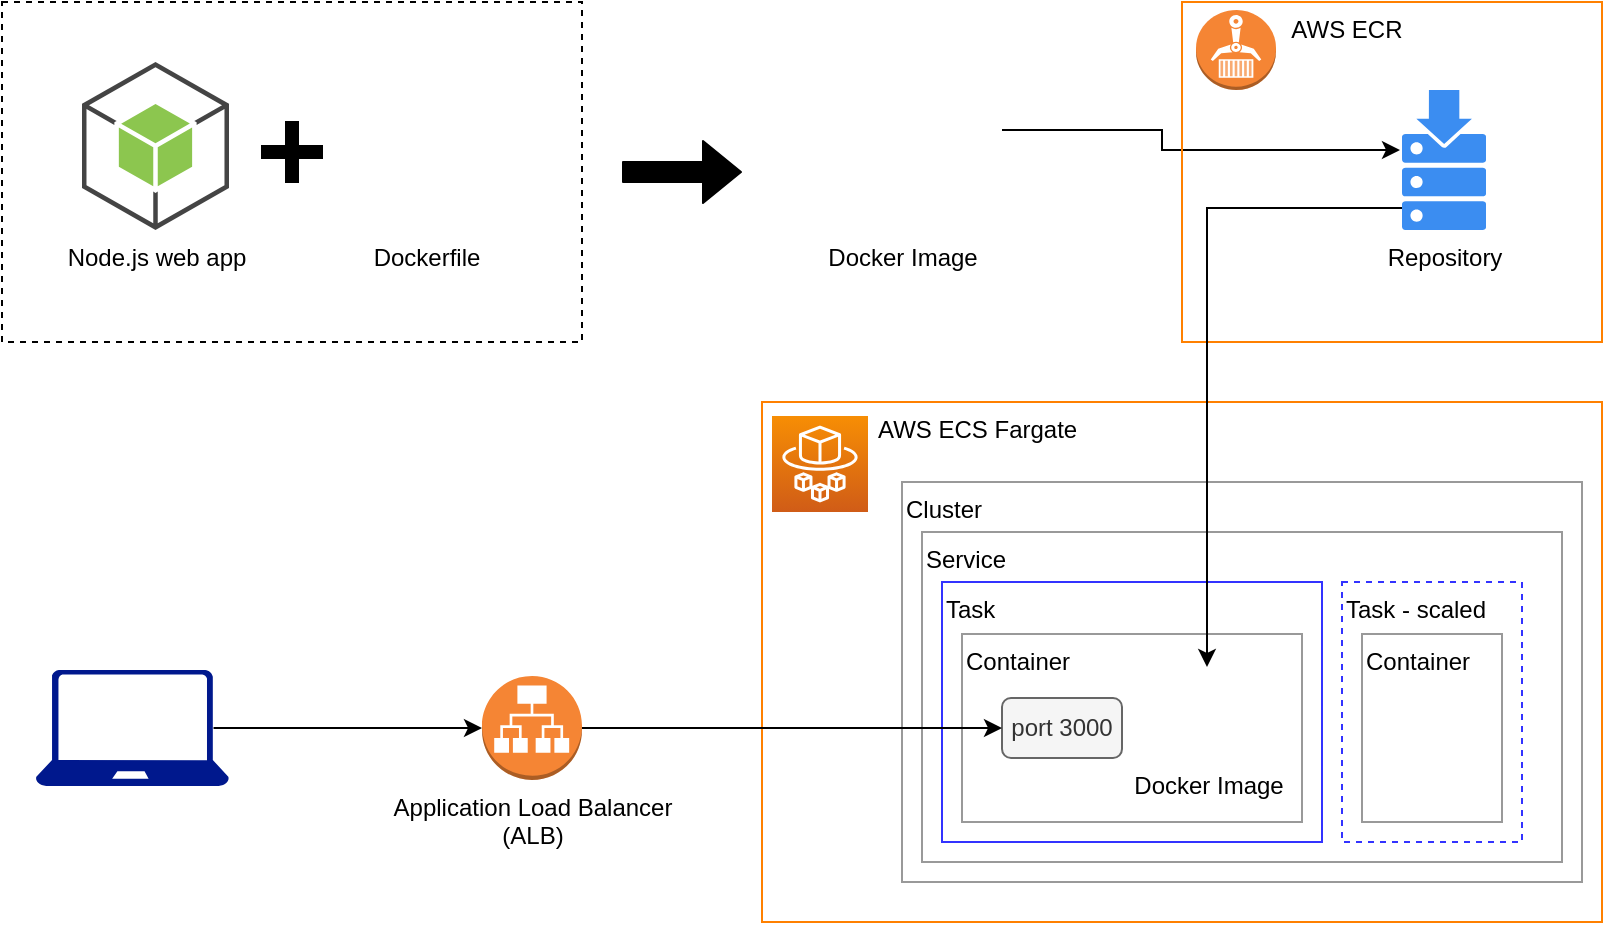 <mxfile version="13.9.7" type="device"><diagram id="8ne03jN9zUpkJIm16zFI" name="Page-2"><mxGraphModel dx="595" dy="374" grid="1" gridSize="10" guides="1" tooltips="1" connect="1" arrows="1" fold="1" page="1" pageScale="1" pageWidth="850" pageHeight="1100" math="0" shadow="0"><root><mxCell id="_oGY1lfi3AP4juyovn9u-0"/><mxCell id="_oGY1lfi3AP4juyovn9u-1" parent="_oGY1lfi3AP4juyovn9u-0"/><mxCell id="_oGY1lfi3AP4juyovn9u-7" value="" style="rounded=0;whiteSpace=wrap;html=1;fillColor=none;dashed=1;" parent="_oGY1lfi3AP4juyovn9u-1" vertex="1"><mxGeometry x="90" y="110" width="290" height="170" as="geometry"/></mxCell><mxCell id="_oGY1lfi3AP4juyovn9u-2" value="Node.js web app" style="outlineConnect=0;dashed=0;verticalLabelPosition=bottom;verticalAlign=top;align=center;html=1;shape=mxgraph.aws3.android;fillColor=#8CC64F;gradientColor=none;" parent="_oGY1lfi3AP4juyovn9u-1" vertex="1"><mxGeometry x="130" y="140" width="73.5" height="84" as="geometry"/></mxCell><mxCell id="_oGY1lfi3AP4juyovn9u-3" value="Dockerfile" style="shape=image;html=1;verticalAlign=top;verticalLabelPosition=bottom;labelBackgroundColor=#ffffff;imageAspect=0;aspect=fixed;image=https://cdn3.iconfinder.com/data/icons/social-media-2169/24/social_media_social_media_logo_docker-128.png" parent="_oGY1lfi3AP4juyovn9u-1" vertex="1"><mxGeometry x="260" y="140" width="84" height="84" as="geometry"/></mxCell><mxCell id="vLUyfDXEjQVqiP3oZA2G-3" style="edgeStyle=orthogonalEdgeStyle;rounded=0;orthogonalLoop=1;jettySize=auto;html=1;exitX=1;exitY=0.5;exitDx=0;exitDy=0;entryX=-0.024;entryY=0.429;entryDx=0;entryDy=0;entryPerimeter=0;" parent="_oGY1lfi3AP4juyovn9u-1" source="_oGY1lfi3AP4juyovn9u-4" target="vLUyfDXEjQVqiP3oZA2G-1" edge="1"><mxGeometry relative="1" as="geometry"><Array as="points"><mxPoint x="670" y="174"/><mxPoint x="670" y="184"/></Array></mxGeometry></mxCell><mxCell id="_oGY1lfi3AP4juyovn9u-4" value="Docker Image" style="shape=image;html=1;verticalAlign=top;verticalLabelPosition=bottom;labelBackgroundColor=#ffffff;imageAspect=0;aspect=fixed;image=https://cdn4.iconfinder.com/data/icons/logos-and-brands-1/512/97_Docker_logo_logos-128.png" parent="_oGY1lfi3AP4juyovn9u-1" vertex="1"><mxGeometry x="490" y="124" width="100" height="100" as="geometry"/></mxCell><mxCell id="_oGY1lfi3AP4juyovn9u-5" value="" style="shape=cross;whiteSpace=wrap;html=1;fontColor=#ffffff;fillColor=#000000;" parent="_oGY1lfi3AP4juyovn9u-1" vertex="1"><mxGeometry x="220" y="170" width="30" height="30" as="geometry"/></mxCell><mxCell id="_oGY1lfi3AP4juyovn9u-8" value="" style="shape=flexArrow;html=1;fontSize=12;fontColor=#ffffff;fillColor=#000000;" parent="_oGY1lfi3AP4juyovn9u-1" edge="1"><mxGeometry width="50" height="50" relative="1" as="geometry"><mxPoint x="400" y="195" as="sourcePoint"/><mxPoint x="460" y="195" as="targetPoint"/></mxGeometry></mxCell><mxCell id="_oGY1lfi3AP4juyovn9u-9" value="&amp;nbsp;&amp;nbsp;&amp;nbsp;&amp;nbsp;&amp;nbsp;&amp;nbsp;&amp;nbsp;&amp;nbsp;&amp;nbsp;&amp;nbsp;&amp;nbsp;&amp;nbsp;&amp;nbsp;&amp;nbsp;&amp;nbsp; AWS ECR" style="rounded=0;whiteSpace=wrap;html=1;fillColor=none;align=left;verticalAlign=top;strokeColor=#FF8000;" parent="_oGY1lfi3AP4juyovn9u-1" vertex="1"><mxGeometry x="680" y="110" width="210" height="170" as="geometry"/></mxCell><mxCell id="_oGY1lfi3AP4juyovn9u-10" value="" style="outlineConnect=0;dashed=0;verticalLabelPosition=bottom;verticalAlign=top;align=center;html=1;shape=mxgraph.aws3.ecr;fillColor=#F58534;gradientColor=none;" parent="_oGY1lfi3AP4juyovn9u-1" vertex="1"><mxGeometry x="687" y="114" width="40" height="40" as="geometry"/></mxCell><mxCell id="vLUyfDXEjQVqiP3oZA2G-1" value="Repository" style="html=1;aspect=fixed;strokeColor=none;shadow=0;align=center;verticalAlign=top;fillColor=#3B8DF1;shape=mxgraph.gcp2.repository;dashed=1;labelPosition=center;verticalLabelPosition=bottom;" parent="_oGY1lfi3AP4juyovn9u-1" vertex="1"><mxGeometry x="790" y="154" width="42" height="70" as="geometry"/></mxCell><mxCell id="vLUyfDXEjQVqiP3oZA2G-4" value="&amp;nbsp;&amp;nbsp;&amp;nbsp;&amp;nbsp;&amp;nbsp;&amp;nbsp;&amp;nbsp;&amp;nbsp;&amp;nbsp;&amp;nbsp;&amp;nbsp;&amp;nbsp;&amp;nbsp;&amp;nbsp;&amp;nbsp;&amp;nbsp; AWS ECS Fargate" style="rounded=0;whiteSpace=wrap;html=1;fillColor=none;align=left;verticalAlign=top;strokeColor=#FF8000;" parent="_oGY1lfi3AP4juyovn9u-1" vertex="1"><mxGeometry x="470" y="310" width="420" height="260" as="geometry"/></mxCell><mxCell id="vLUyfDXEjQVqiP3oZA2G-6" value="Cluster" style="rounded=0;whiteSpace=wrap;html=1;fillColor=none;align=left;verticalAlign=top;strokeColor=#999999;" parent="_oGY1lfi3AP4juyovn9u-1" vertex="1"><mxGeometry x="540" y="350" width="340" height="200" as="geometry"/></mxCell><mxCell id="vLUyfDXEjQVqiP3oZA2G-7" value="&lt;div&gt;Service&lt;/div&gt;" style="rounded=0;whiteSpace=wrap;html=1;fillColor=none;align=left;verticalAlign=top;strokeColor=#999999;" parent="_oGY1lfi3AP4juyovn9u-1" vertex="1"><mxGeometry x="550" y="375" width="320" height="165" as="geometry"/></mxCell><mxCell id="vLUyfDXEjQVqiP3oZA2G-8" value="Task" style="rounded=0;whiteSpace=wrap;html=1;fillColor=none;align=left;verticalAlign=top;strokeColor=#3333FF;" parent="_oGY1lfi3AP4juyovn9u-1" vertex="1"><mxGeometry x="560" y="400" width="190" height="130" as="geometry"/></mxCell><mxCell id="vLUyfDXEjQVqiP3oZA2G-9" value="Container" style="rounded=0;whiteSpace=wrap;html=1;fillColor=none;align=left;verticalAlign=top;strokeColor=#999999;" parent="_oGY1lfi3AP4juyovn9u-1" vertex="1"><mxGeometry x="570" y="426" width="170" height="94" as="geometry"/></mxCell><mxCell id="vLUyfDXEjQVqiP3oZA2G-11" style="edgeStyle=orthogonalEdgeStyle;rounded=0;orthogonalLoop=1;jettySize=auto;html=1;exitX=0.5;exitY=0;exitDx=0;exitDy=0;entryX=0;entryY=0.843;entryDx=0;entryDy=0;entryPerimeter=0;startArrow=classic;startFill=1;endArrow=none;endFill=0;" parent="_oGY1lfi3AP4juyovn9u-1" source="vLUyfDXEjQVqiP3oZA2G-10" target="vLUyfDXEjQVqiP3oZA2G-1" edge="1"><mxGeometry relative="1" as="geometry"/></mxCell><mxCell id="vLUyfDXEjQVqiP3oZA2G-10" value="Docker Image" style="shape=image;html=1;verticalAlign=top;verticalLabelPosition=bottom;labelBackgroundColor=#ffffff;imageAspect=0;aspect=fixed;image=https://cdn4.iconfinder.com/data/icons/logos-and-brands-1/512/97_Docker_logo_logos-128.png" parent="_oGY1lfi3AP4juyovn9u-1" vertex="1"><mxGeometry x="670" y="442.5" width="45" height="45" as="geometry"/></mxCell><mxCell id="vLUyfDXEjQVqiP3oZA2G-12" value="port 3000" style="rounded=1;whiteSpace=wrap;html=1;strokeColor=#666666;fillColor=#f5f5f5;fontColor=#333333;" parent="_oGY1lfi3AP4juyovn9u-1" vertex="1"><mxGeometry x="590" y="458" width="60" height="30" as="geometry"/></mxCell><mxCell id="vLUyfDXEjQVqiP3oZA2G-15" style="edgeStyle=orthogonalEdgeStyle;rounded=0;orthogonalLoop=1;jettySize=auto;html=1;exitX=1;exitY=0.5;exitDx=0;exitDy=0;exitPerimeter=0;entryX=0;entryY=0.5;entryDx=0;entryDy=0;" parent="_oGY1lfi3AP4juyovn9u-1" source="vLUyfDXEjQVqiP3oZA2G-13" target="vLUyfDXEjQVqiP3oZA2G-12" edge="1"><mxGeometry relative="1" as="geometry"/></mxCell><mxCell id="vLUyfDXEjQVqiP3oZA2G-13" value="&lt;div&gt;Application Load Balancer&lt;/div&gt;&lt;div&gt;(ALB)&lt;br&gt;&lt;/div&gt;" style="outlineConnect=0;dashed=0;verticalLabelPosition=bottom;verticalAlign=top;align=center;html=1;shape=mxgraph.aws3.application_load_balancer;fillColor=#F58534;gradientColor=none;strokeColor=#999999;" parent="_oGY1lfi3AP4juyovn9u-1" vertex="1"><mxGeometry x="330" y="447" width="50" height="52" as="geometry"/></mxCell><mxCell id="vLUyfDXEjQVqiP3oZA2G-17" style="edgeStyle=orthogonalEdgeStyle;rounded=0;orthogonalLoop=1;jettySize=auto;html=1;exitX=0.92;exitY=0.5;exitDx=0;exitDy=0;exitPerimeter=0;" parent="_oGY1lfi3AP4juyovn9u-1" source="vLUyfDXEjQVqiP3oZA2G-16" target="vLUyfDXEjQVqiP3oZA2G-13" edge="1"><mxGeometry relative="1" as="geometry"/></mxCell><mxCell id="vLUyfDXEjQVqiP3oZA2G-16" value="" style="aspect=fixed;pointerEvents=1;shadow=0;dashed=0;html=1;strokeColor=none;labelPosition=center;verticalLabelPosition=bottom;verticalAlign=top;align=center;fillColor=#00188D;shape=mxgraph.azure.laptop" parent="_oGY1lfi3AP4juyovn9u-1" vertex="1"><mxGeometry x="106.83" y="444" width="96.67" height="58" as="geometry"/></mxCell><mxCell id="vLUyfDXEjQVqiP3oZA2G-18" value="" style="outlineConnect=0;fontColor=#232F3E;gradientColor=#F78E04;gradientDirection=north;fillColor=#D05C17;strokeColor=#ffffff;dashed=0;verticalLabelPosition=bottom;verticalAlign=top;align=center;html=1;fontSize=12;fontStyle=0;aspect=fixed;shape=mxgraph.aws4.resourceIcon;resIcon=mxgraph.aws4.fargate;" parent="_oGY1lfi3AP4juyovn9u-1" vertex="1"><mxGeometry x="475" y="317" width="48" height="48" as="geometry"/></mxCell><mxCell id="E9v6UZSw6WgHNSIi2Jj1-0" value="Task - scaled" style="rounded=0;whiteSpace=wrap;html=1;fillColor=none;align=left;verticalAlign=top;strokeColor=#3333FF;dashed=1;" vertex="1" parent="_oGY1lfi3AP4juyovn9u-1"><mxGeometry x="760" y="400" width="90" height="130" as="geometry"/></mxCell><mxCell id="E9v6UZSw6WgHNSIi2Jj1-1" value="Container" style="rounded=0;whiteSpace=wrap;html=1;fillColor=none;align=left;verticalAlign=top;strokeColor=#999999;" vertex="1" parent="_oGY1lfi3AP4juyovn9u-1"><mxGeometry x="770" y="426" width="70" height="94" as="geometry"/></mxCell></root></mxGraphModel></diagram></mxfile>